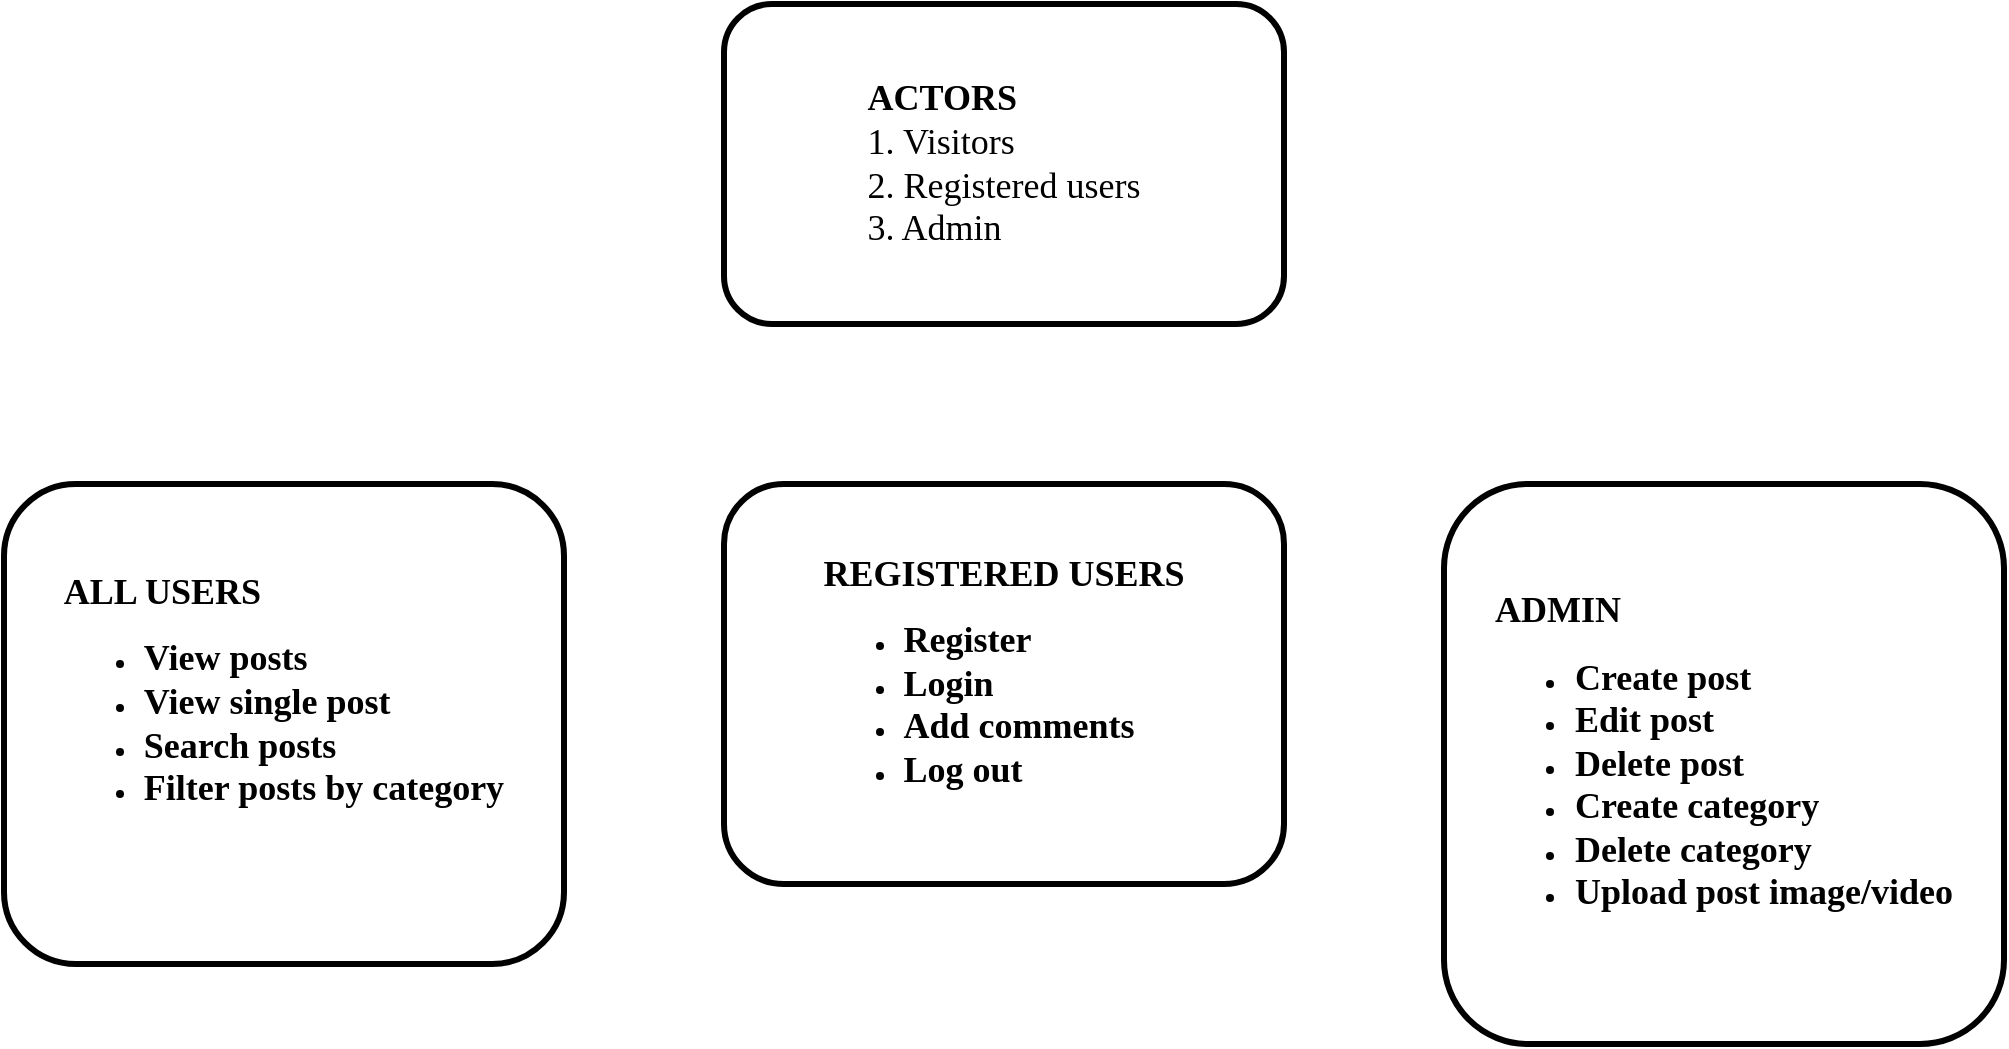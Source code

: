 <mxfile>
    <diagram id="21dVu7t6w9UEwhyhKaUi" name="use-case">
        <mxGraphModel dx="426" dy="795" grid="1" gridSize="10" guides="1" tooltips="1" connect="1" arrows="1" fold="1" page="1" pageScale="1" pageWidth="1169" pageHeight="827" background="none" math="0" shadow="0">
            <root>
                <mxCell id="0"/>
                <mxCell id="1" parent="0"/>
                <mxCell id="4" value="&lt;div style=&quot;text-align: justify;&quot;&gt;&lt;b style=&quot;background-color: transparent;&quot;&gt;&lt;font style=&quot;font-size: 18px;&quot; face=&quot;Comic Sans MS&quot;&gt;ACTORS&lt;/font&gt;&lt;/b&gt;&lt;/div&gt;&lt;div style=&quot;text-align: justify;&quot;&gt;&lt;font style=&quot;font-size: 18px;&quot; face=&quot;Comic Sans MS&quot;&gt;1. Visitors&lt;/font&gt;&lt;/div&gt;&lt;div style=&quot;text-align: justify;&quot;&gt;&lt;font style=&quot;font-size: 18px;&quot; face=&quot;Comic Sans MS&quot;&gt;2. Registered users&lt;/font&gt;&lt;/div&gt;&lt;div style=&quot;text-align: justify;&quot;&gt;&lt;font style=&quot;font-size: 18px;&quot; face=&quot;Comic Sans MS&quot;&gt;3. Admin&lt;/font&gt;&lt;/div&gt;" style="rounded=1;whiteSpace=wrap;html=1;strokeWidth=3;align=center;" vertex="1" parent="1">
                    <mxGeometry x="440" y="40" width="280" height="160" as="geometry"/>
                </mxCell>
                <mxCell id="6" value="&lt;div style=&quot;text-align: justify;&quot;&gt;&lt;font face=&quot;Comic Sans MS&quot;&gt;&lt;span style=&quot;font-size: 18px;&quot;&gt;&lt;b&gt;ALL USERS&lt;/b&gt;&lt;/span&gt;&lt;/font&gt;&lt;/div&gt;&lt;div style=&quot;text-align: justify;&quot;&gt;&lt;ul&gt;&lt;li&gt;&lt;font face=&quot;Comic Sans MS&quot;&gt;&lt;span style=&quot;font-size: 18px;&quot;&gt;&lt;b&gt;View posts&lt;/b&gt;&lt;/span&gt;&lt;/font&gt;&lt;/li&gt;&lt;li&gt;&lt;font face=&quot;Comic Sans MS&quot;&gt;&lt;span style=&quot;font-size: 18px;&quot;&gt;&lt;b&gt;View single post&lt;/b&gt;&lt;/span&gt;&lt;/font&gt;&lt;/li&gt;&lt;li&gt;&lt;font face=&quot;Comic Sans MS&quot;&gt;&lt;span style=&quot;font-size: 18px;&quot;&gt;&lt;b&gt;Search posts&lt;/b&gt;&lt;/span&gt;&lt;/font&gt;&lt;/li&gt;&lt;li&gt;&lt;font face=&quot;Comic Sans MS&quot;&gt;&lt;span style=&quot;font-size: 18px;&quot;&gt;&lt;b&gt;Filter posts by category&lt;/b&gt;&lt;/span&gt;&lt;/font&gt;&lt;/li&gt;&lt;/ul&gt;&lt;/div&gt;&lt;div style=&quot;text-align: justify;&quot;&gt;&lt;font face=&quot;Comic Sans MS&quot;&gt;&lt;span style=&quot;font-size: 18px;&quot;&gt;&lt;b&gt;&lt;br&gt;&lt;/b&gt;&lt;/span&gt;&lt;/font&gt;&lt;/div&gt;" style="rounded=1;whiteSpace=wrap;html=1;strokeWidth=3;align=center;" vertex="1" parent="1">
                    <mxGeometry x="80" y="280" width="280" height="240" as="geometry"/>
                </mxCell>
                <mxCell id="7" value="&lt;div style=&quot;text-align: justify;&quot;&gt;&lt;font face=&quot;Comic Sans MS&quot;&gt;&lt;span style=&quot;font-size: 18px;&quot;&gt;&lt;b&gt;REGISTERED USERS&lt;/b&gt;&lt;/span&gt;&lt;/font&gt;&lt;/div&gt;&lt;div style=&quot;text-align: justify;&quot;&gt;&lt;ul&gt;&lt;li&gt;&lt;font face=&quot;Comic Sans MS&quot;&gt;&lt;span style=&quot;font-size: 18px;&quot;&gt;&lt;b&gt;Register&lt;/b&gt;&lt;/span&gt;&lt;/font&gt;&lt;/li&gt;&lt;li&gt;&lt;font face=&quot;Comic Sans MS&quot;&gt;&lt;span style=&quot;font-size: 18px;&quot;&gt;&lt;b&gt;Login&lt;/b&gt;&lt;/span&gt;&lt;/font&gt;&lt;/li&gt;&lt;li&gt;&lt;font face=&quot;Comic Sans MS&quot;&gt;&lt;span style=&quot;font-size: 18px;&quot;&gt;&lt;b&gt;Add comments&lt;/b&gt;&lt;/span&gt;&lt;/font&gt;&lt;/li&gt;&lt;li&gt;&lt;font face=&quot;Comic Sans MS&quot;&gt;&lt;span style=&quot;font-size: 18px;&quot;&gt;&lt;b&gt;Log out&lt;/b&gt;&lt;/span&gt;&lt;/font&gt;&lt;/li&gt;&lt;/ul&gt;&lt;/div&gt;" style="rounded=1;whiteSpace=wrap;html=1;strokeWidth=3;align=center;" vertex="1" parent="1">
                    <mxGeometry x="440" y="280" width="280" height="200" as="geometry"/>
                </mxCell>
                <mxCell id="8" value="&lt;div style=&quot;text-align: justify;&quot;&gt;&lt;font face=&quot;Comic Sans MS&quot;&gt;&lt;span style=&quot;font-size: 18px;&quot;&gt;&lt;b&gt;ADMIN&lt;/b&gt;&lt;/span&gt;&lt;/font&gt;&lt;/div&gt;&lt;div style=&quot;text-align: justify;&quot;&gt;&lt;ul&gt;&lt;li&gt;&lt;font face=&quot;Comic Sans MS&quot;&gt;&lt;span style=&quot;font-size: 18px;&quot;&gt;&lt;b&gt;Create post&lt;/b&gt;&lt;/span&gt;&lt;/font&gt;&lt;/li&gt;&lt;li&gt;&lt;font face=&quot;Comic Sans MS&quot;&gt;&lt;span style=&quot;font-size: 18px;&quot;&gt;&lt;b&gt;Edit post&lt;/b&gt;&lt;/span&gt;&lt;/font&gt;&lt;/li&gt;&lt;li&gt;&lt;font face=&quot;Comic Sans MS&quot;&gt;&lt;span style=&quot;font-size: 18px;&quot;&gt;&lt;b&gt;Delete post&lt;/b&gt;&lt;/span&gt;&lt;/font&gt;&lt;/li&gt;&lt;li&gt;&lt;font face=&quot;Comic Sans MS&quot;&gt;&lt;span style=&quot;font-size: 18px;&quot;&gt;&lt;b&gt;Create category&lt;/b&gt;&lt;/span&gt;&lt;/font&gt;&lt;/li&gt;&lt;li&gt;&lt;font face=&quot;Comic Sans MS&quot;&gt;&lt;span style=&quot;font-size: 18px;&quot;&gt;&lt;b&gt;Delete category&lt;/b&gt;&lt;/span&gt;&lt;/font&gt;&lt;/li&gt;&lt;li&gt;&lt;font face=&quot;Comic Sans MS&quot;&gt;&lt;span style=&quot;font-size: 18px;&quot;&gt;&lt;b&gt;Upload post image/video&lt;/b&gt;&lt;/span&gt;&lt;/font&gt;&lt;/li&gt;&lt;/ul&gt;&lt;/div&gt;" style="rounded=1;whiteSpace=wrap;html=1;strokeWidth=3;align=center;" vertex="1" parent="1">
                    <mxGeometry x="800" y="280" width="280" height="280" as="geometry"/>
                </mxCell>
            </root>
        </mxGraphModel>
    </diagram>
</mxfile>